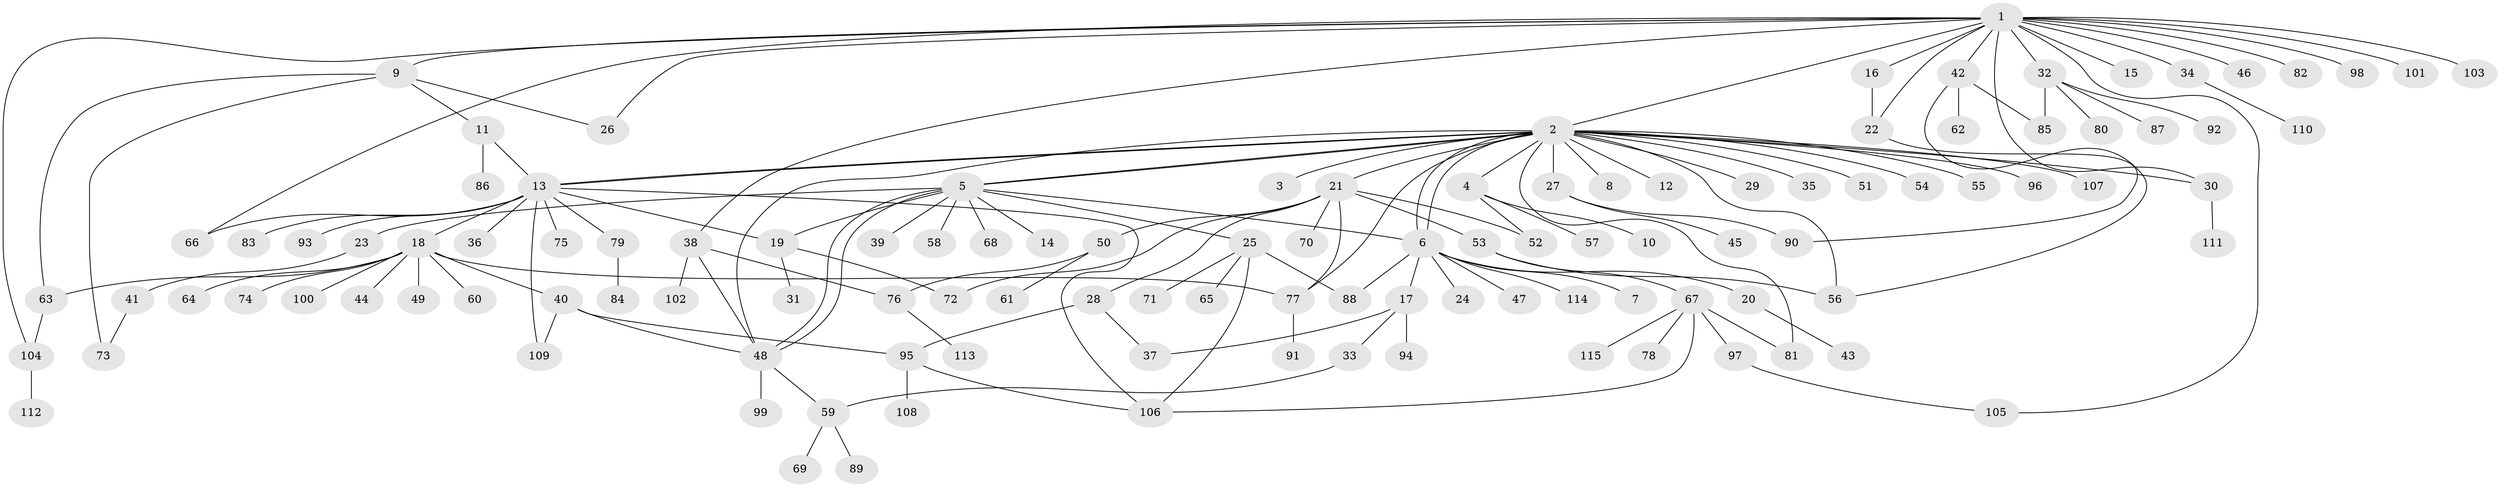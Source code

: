 // Generated by graph-tools (version 1.1) at 2025/14/03/09/25 04:14:31]
// undirected, 115 vertices, 150 edges
graph export_dot {
graph [start="1"]
  node [color=gray90,style=filled];
  1;
  2;
  3;
  4;
  5;
  6;
  7;
  8;
  9;
  10;
  11;
  12;
  13;
  14;
  15;
  16;
  17;
  18;
  19;
  20;
  21;
  22;
  23;
  24;
  25;
  26;
  27;
  28;
  29;
  30;
  31;
  32;
  33;
  34;
  35;
  36;
  37;
  38;
  39;
  40;
  41;
  42;
  43;
  44;
  45;
  46;
  47;
  48;
  49;
  50;
  51;
  52;
  53;
  54;
  55;
  56;
  57;
  58;
  59;
  60;
  61;
  62;
  63;
  64;
  65;
  66;
  67;
  68;
  69;
  70;
  71;
  72;
  73;
  74;
  75;
  76;
  77;
  78;
  79;
  80;
  81;
  82;
  83;
  84;
  85;
  86;
  87;
  88;
  89;
  90;
  91;
  92;
  93;
  94;
  95;
  96;
  97;
  98;
  99;
  100;
  101;
  102;
  103;
  104;
  105;
  106;
  107;
  108;
  109;
  110;
  111;
  112;
  113;
  114;
  115;
  1 -- 2;
  1 -- 9;
  1 -- 15;
  1 -- 16;
  1 -- 22;
  1 -- 26;
  1 -- 30;
  1 -- 32;
  1 -- 34;
  1 -- 38;
  1 -- 42;
  1 -- 46;
  1 -- 66;
  1 -- 82;
  1 -- 98;
  1 -- 101;
  1 -- 103;
  1 -- 104;
  1 -- 105;
  2 -- 3;
  2 -- 4;
  2 -- 5;
  2 -- 5;
  2 -- 6;
  2 -- 6;
  2 -- 8;
  2 -- 12;
  2 -- 13;
  2 -- 13;
  2 -- 21;
  2 -- 27;
  2 -- 29;
  2 -- 30;
  2 -- 35;
  2 -- 48;
  2 -- 51;
  2 -- 54;
  2 -- 55;
  2 -- 56;
  2 -- 77;
  2 -- 81;
  2 -- 96;
  2 -- 107;
  4 -- 10;
  4 -- 52;
  4 -- 57;
  5 -- 6;
  5 -- 14;
  5 -- 19;
  5 -- 23;
  5 -- 25;
  5 -- 39;
  5 -- 48;
  5 -- 48;
  5 -- 58;
  5 -- 68;
  6 -- 7;
  6 -- 17;
  6 -- 20;
  6 -- 24;
  6 -- 47;
  6 -- 88;
  6 -- 114;
  9 -- 11;
  9 -- 26;
  9 -- 63;
  9 -- 73;
  11 -- 13;
  11 -- 86;
  13 -- 18;
  13 -- 19;
  13 -- 36;
  13 -- 66;
  13 -- 75;
  13 -- 79;
  13 -- 83;
  13 -- 93;
  13 -- 106;
  13 -- 109;
  16 -- 22;
  17 -- 33;
  17 -- 37;
  17 -- 94;
  18 -- 40;
  18 -- 44;
  18 -- 49;
  18 -- 60;
  18 -- 63;
  18 -- 64;
  18 -- 74;
  18 -- 77;
  18 -- 100;
  19 -- 31;
  19 -- 72;
  20 -- 43;
  21 -- 28;
  21 -- 50;
  21 -- 52;
  21 -- 53;
  21 -- 70;
  21 -- 72;
  21 -- 77;
  22 -- 90;
  23 -- 41;
  25 -- 65;
  25 -- 71;
  25 -- 88;
  25 -- 106;
  27 -- 45;
  27 -- 90;
  28 -- 37;
  28 -- 95;
  30 -- 111;
  32 -- 80;
  32 -- 85;
  32 -- 87;
  32 -- 92;
  33 -- 59;
  34 -- 110;
  38 -- 48;
  38 -- 76;
  38 -- 102;
  40 -- 48;
  40 -- 95;
  40 -- 109;
  41 -- 73;
  42 -- 56;
  42 -- 62;
  42 -- 85;
  48 -- 59;
  48 -- 99;
  50 -- 61;
  50 -- 76;
  53 -- 56;
  53 -- 67;
  59 -- 69;
  59 -- 89;
  63 -- 104;
  67 -- 78;
  67 -- 81;
  67 -- 97;
  67 -- 106;
  67 -- 115;
  76 -- 113;
  77 -- 91;
  79 -- 84;
  95 -- 106;
  95 -- 108;
  97 -- 105;
  104 -- 112;
}
